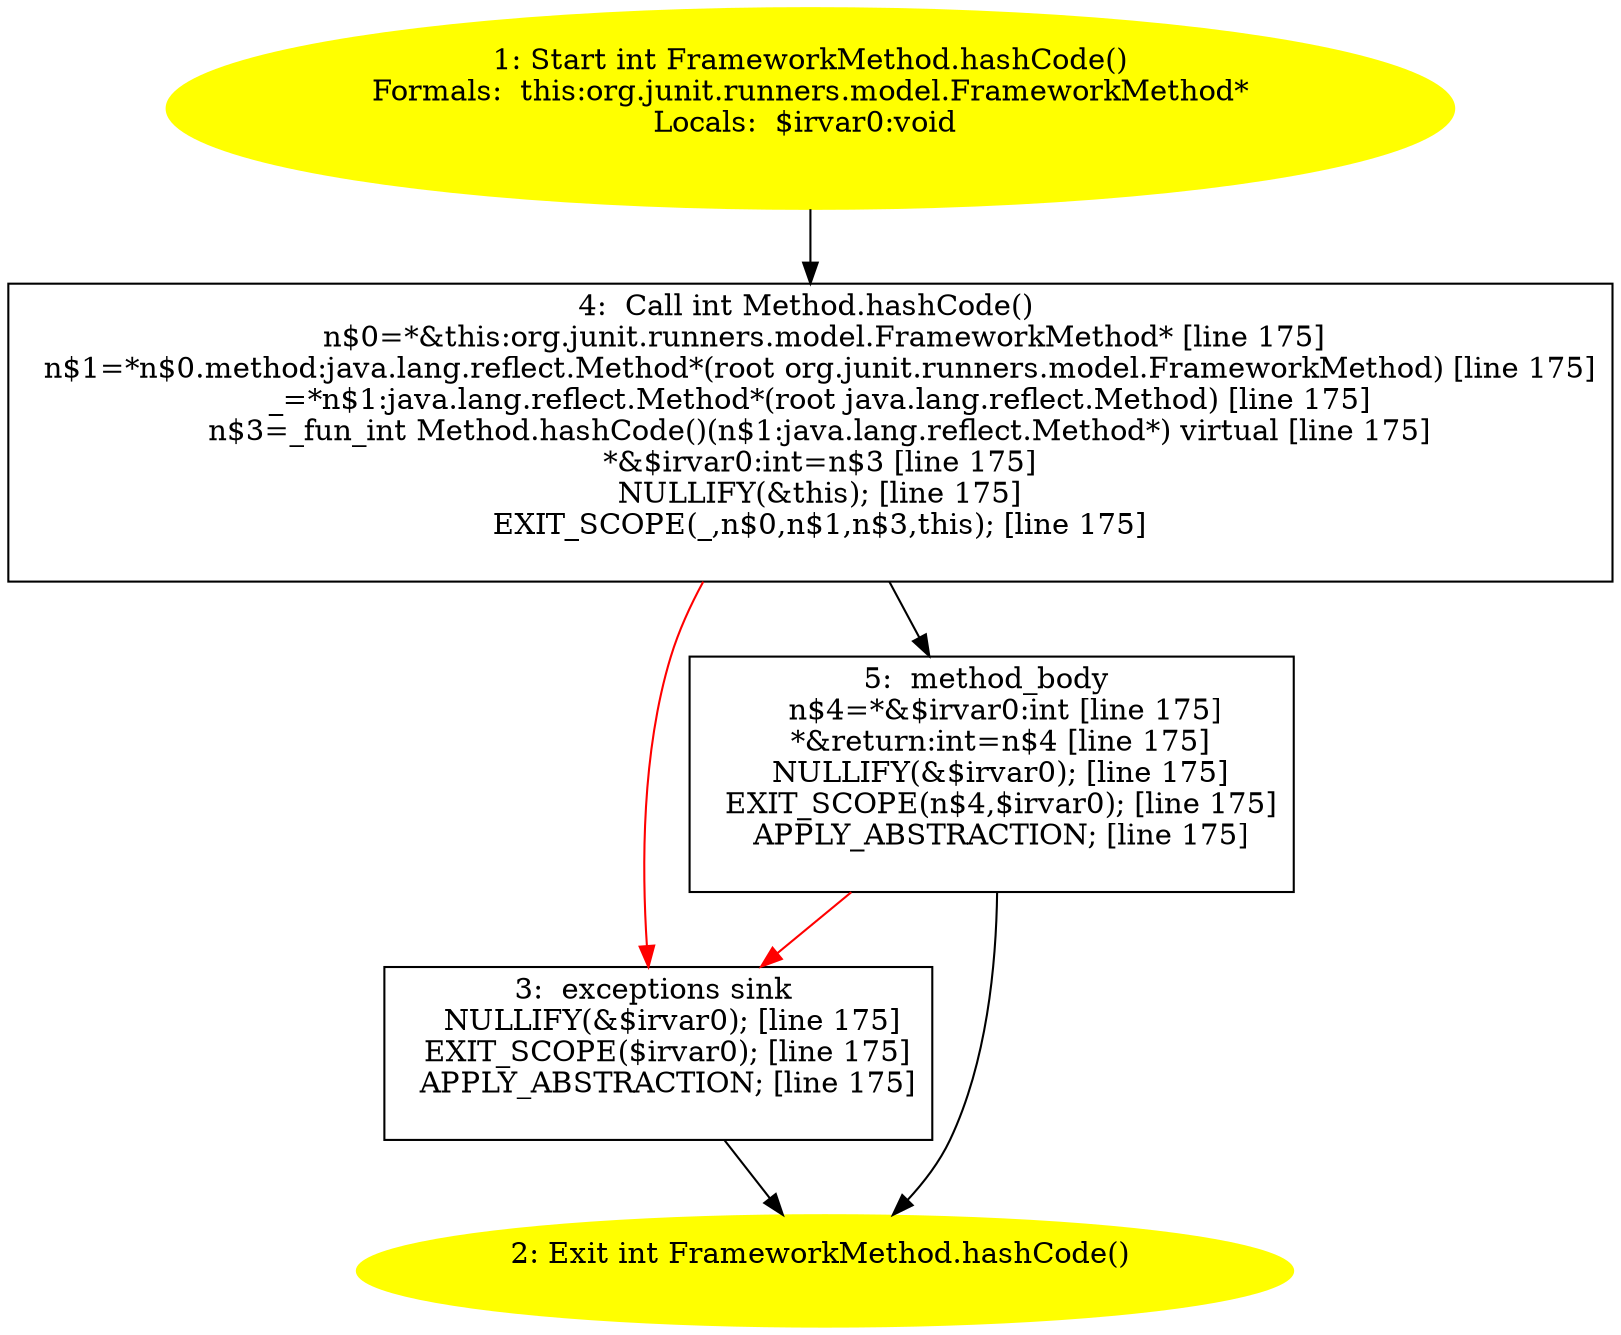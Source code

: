 /* @generated */
digraph cfg {
"org.junit.runners.model.FrameworkMethod.hashCode():int.759f3db47ce32a4fd27695c855943562_1" [label="1: Start int FrameworkMethod.hashCode()\nFormals:  this:org.junit.runners.model.FrameworkMethod*\nLocals:  $irvar0:void \n  " color=yellow style=filled]
	

	 "org.junit.runners.model.FrameworkMethod.hashCode():int.759f3db47ce32a4fd27695c855943562_1" -> "org.junit.runners.model.FrameworkMethod.hashCode():int.759f3db47ce32a4fd27695c855943562_4" ;
"org.junit.runners.model.FrameworkMethod.hashCode():int.759f3db47ce32a4fd27695c855943562_2" [label="2: Exit int FrameworkMethod.hashCode() \n  " color=yellow style=filled]
	

"org.junit.runners.model.FrameworkMethod.hashCode():int.759f3db47ce32a4fd27695c855943562_3" [label="3:  exceptions sink \n   NULLIFY(&$irvar0); [line 175]\n  EXIT_SCOPE($irvar0); [line 175]\n  APPLY_ABSTRACTION; [line 175]\n " shape="box"]
	

	 "org.junit.runners.model.FrameworkMethod.hashCode():int.759f3db47ce32a4fd27695c855943562_3" -> "org.junit.runners.model.FrameworkMethod.hashCode():int.759f3db47ce32a4fd27695c855943562_2" ;
"org.junit.runners.model.FrameworkMethod.hashCode():int.759f3db47ce32a4fd27695c855943562_4" [label="4:  Call int Method.hashCode() \n   n$0=*&this:org.junit.runners.model.FrameworkMethod* [line 175]\n  n$1=*n$0.method:java.lang.reflect.Method*(root org.junit.runners.model.FrameworkMethod) [line 175]\n  _=*n$1:java.lang.reflect.Method*(root java.lang.reflect.Method) [line 175]\n  n$3=_fun_int Method.hashCode()(n$1:java.lang.reflect.Method*) virtual [line 175]\n  *&$irvar0:int=n$3 [line 175]\n  NULLIFY(&this); [line 175]\n  EXIT_SCOPE(_,n$0,n$1,n$3,this); [line 175]\n " shape="box"]
	

	 "org.junit.runners.model.FrameworkMethod.hashCode():int.759f3db47ce32a4fd27695c855943562_4" -> "org.junit.runners.model.FrameworkMethod.hashCode():int.759f3db47ce32a4fd27695c855943562_5" ;
	 "org.junit.runners.model.FrameworkMethod.hashCode():int.759f3db47ce32a4fd27695c855943562_4" -> "org.junit.runners.model.FrameworkMethod.hashCode():int.759f3db47ce32a4fd27695c855943562_3" [color="red" ];
"org.junit.runners.model.FrameworkMethod.hashCode():int.759f3db47ce32a4fd27695c855943562_5" [label="5:  method_body \n   n$4=*&$irvar0:int [line 175]\n  *&return:int=n$4 [line 175]\n  NULLIFY(&$irvar0); [line 175]\n  EXIT_SCOPE(n$4,$irvar0); [line 175]\n  APPLY_ABSTRACTION; [line 175]\n " shape="box"]
	

	 "org.junit.runners.model.FrameworkMethod.hashCode():int.759f3db47ce32a4fd27695c855943562_5" -> "org.junit.runners.model.FrameworkMethod.hashCode():int.759f3db47ce32a4fd27695c855943562_2" ;
	 "org.junit.runners.model.FrameworkMethod.hashCode():int.759f3db47ce32a4fd27695c855943562_5" -> "org.junit.runners.model.FrameworkMethod.hashCode():int.759f3db47ce32a4fd27695c855943562_3" [color="red" ];
}
